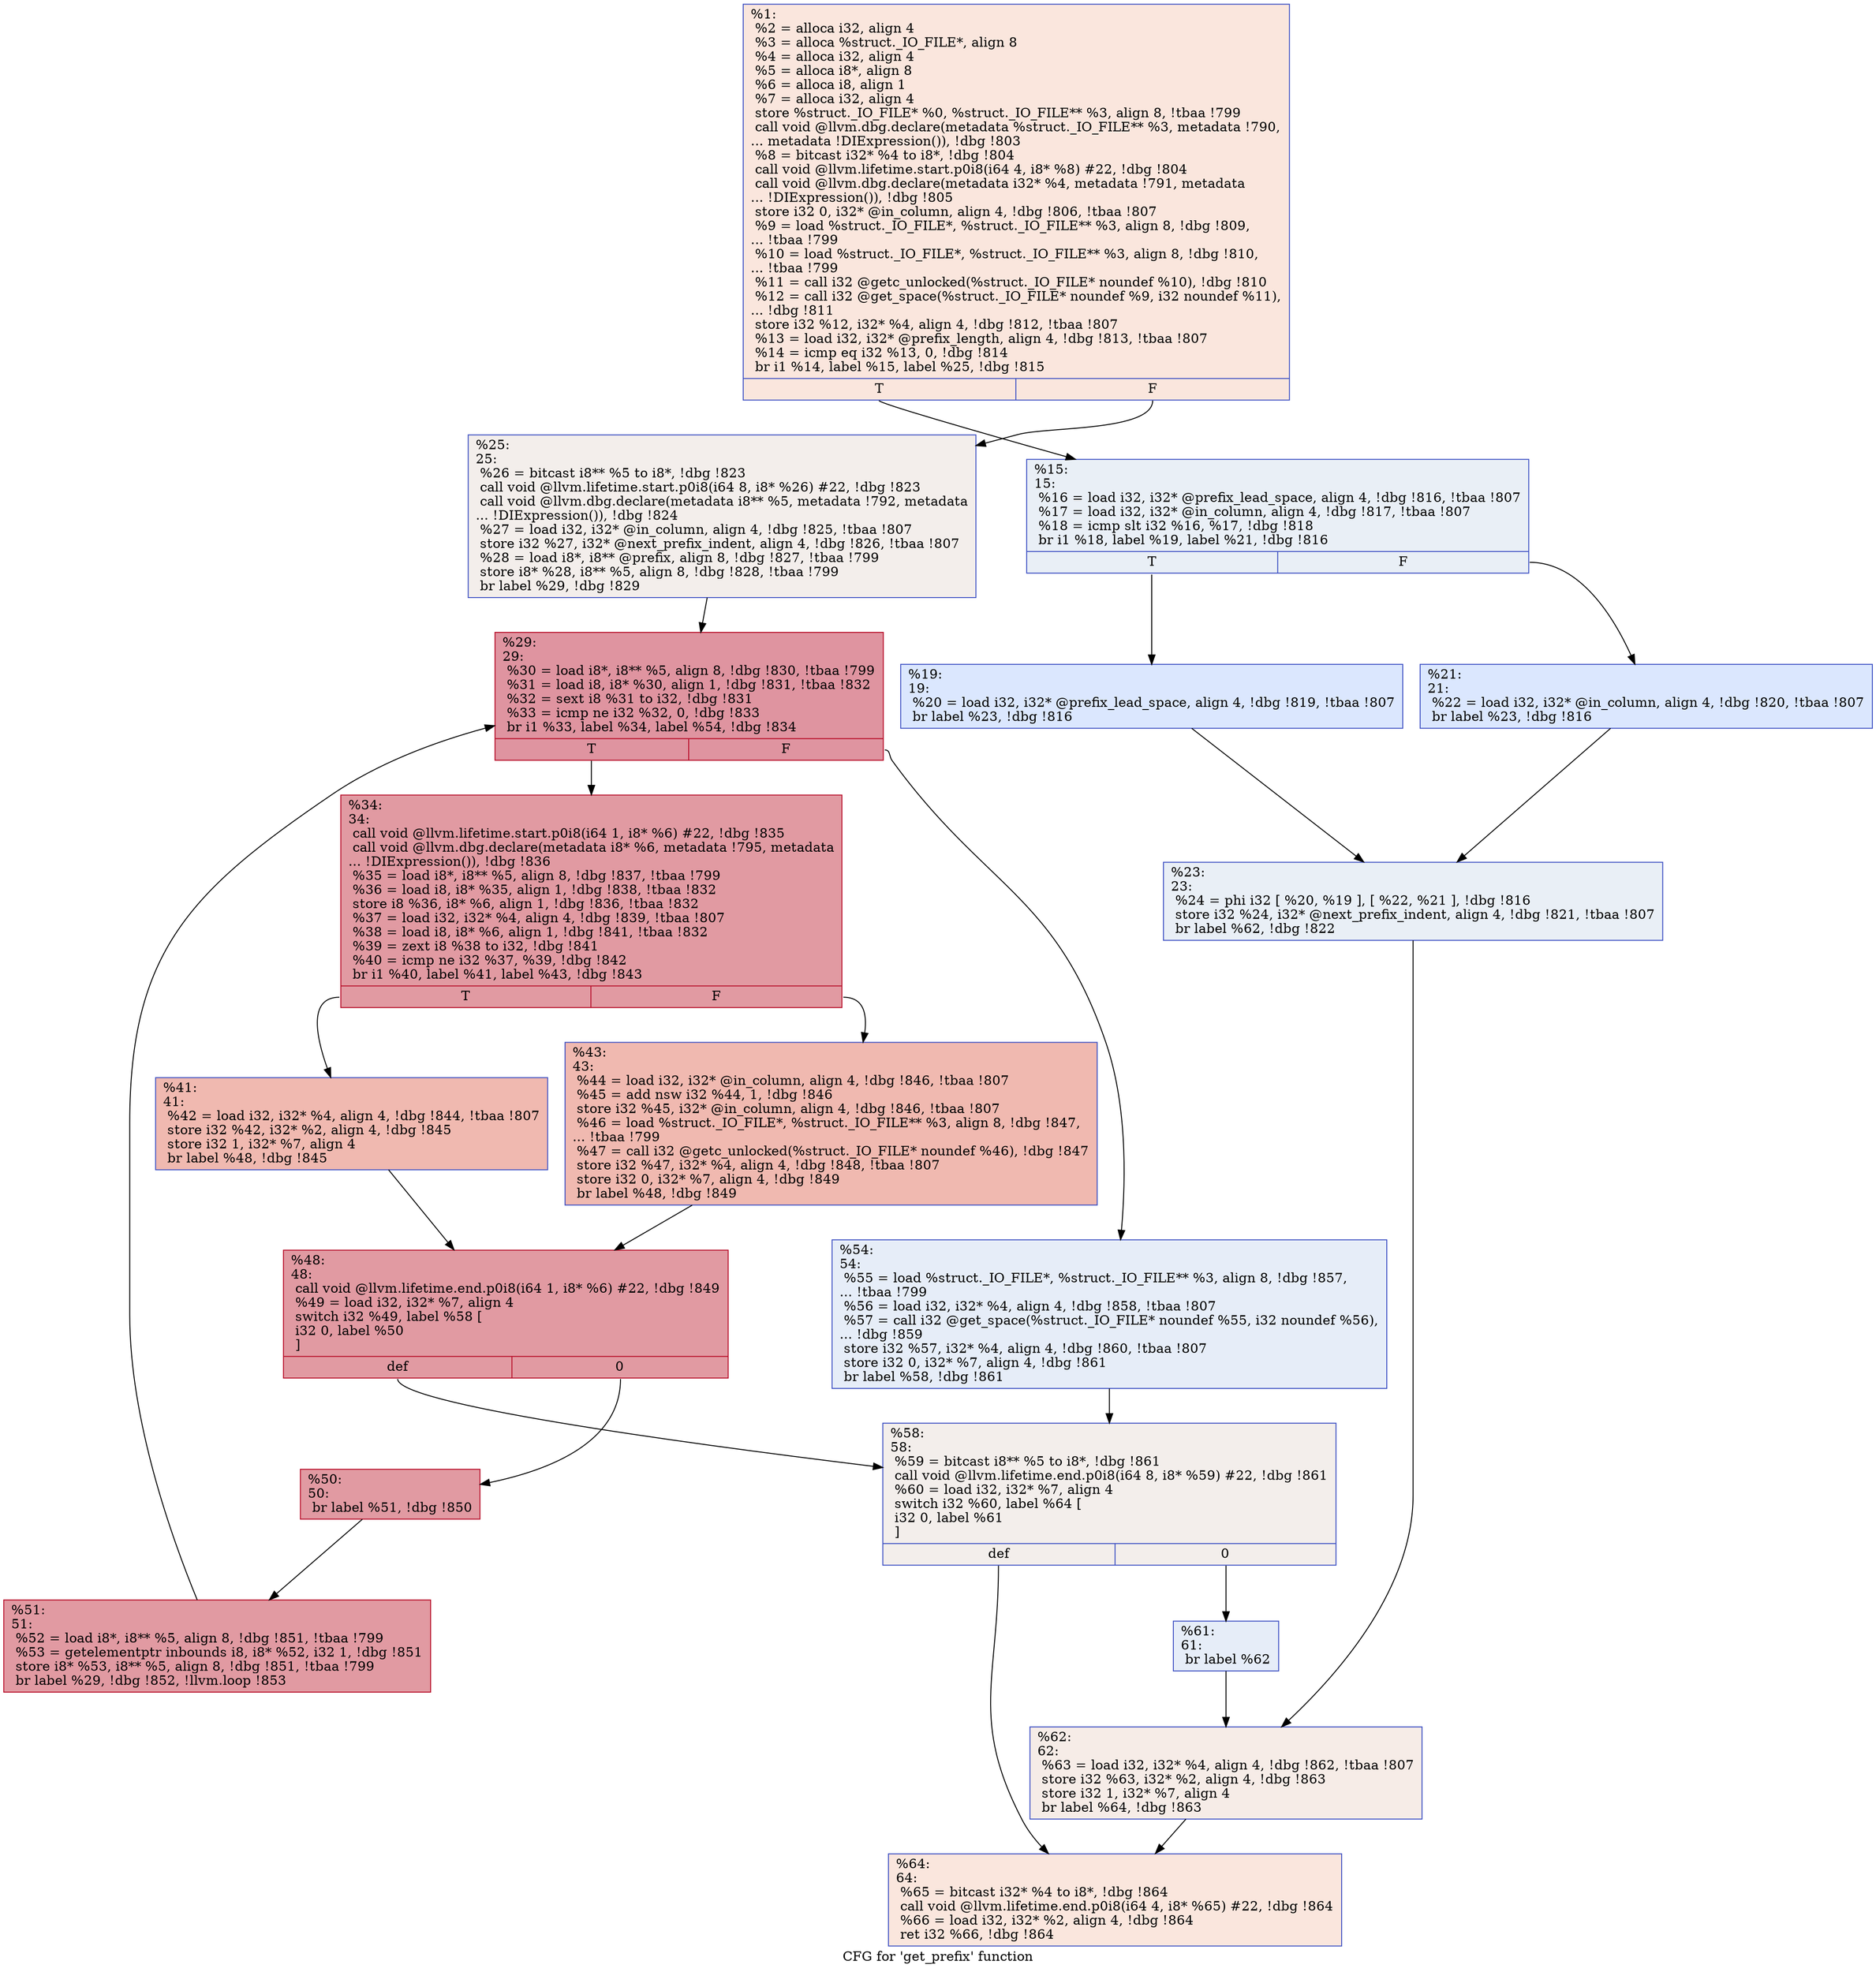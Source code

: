 digraph "CFG for 'get_prefix' function" {
	label="CFG for 'get_prefix' function";

	Node0xc4aeb0 [shape=record,color="#3d50c3ff", style=filled, fillcolor="#f3c7b170",label="{%1:\l  %2 = alloca i32, align 4\l  %3 = alloca %struct._IO_FILE*, align 8\l  %4 = alloca i32, align 4\l  %5 = alloca i8*, align 8\l  %6 = alloca i8, align 1\l  %7 = alloca i32, align 4\l  store %struct._IO_FILE* %0, %struct._IO_FILE** %3, align 8, !tbaa !799\l  call void @llvm.dbg.declare(metadata %struct._IO_FILE** %3, metadata !790,\l... metadata !DIExpression()), !dbg !803\l  %8 = bitcast i32* %4 to i8*, !dbg !804\l  call void @llvm.lifetime.start.p0i8(i64 4, i8* %8) #22, !dbg !804\l  call void @llvm.dbg.declare(metadata i32* %4, metadata !791, metadata\l... !DIExpression()), !dbg !805\l  store i32 0, i32* @in_column, align 4, !dbg !806, !tbaa !807\l  %9 = load %struct._IO_FILE*, %struct._IO_FILE** %3, align 8, !dbg !809,\l... !tbaa !799\l  %10 = load %struct._IO_FILE*, %struct._IO_FILE** %3, align 8, !dbg !810,\l... !tbaa !799\l  %11 = call i32 @getc_unlocked(%struct._IO_FILE* noundef %10), !dbg !810\l  %12 = call i32 @get_space(%struct._IO_FILE* noundef %9, i32 noundef %11),\l... !dbg !811\l  store i32 %12, i32* %4, align 4, !dbg !812, !tbaa !807\l  %13 = load i32, i32* @prefix_length, align 4, !dbg !813, !tbaa !807\l  %14 = icmp eq i32 %13, 0, !dbg !814\l  br i1 %14, label %15, label %25, !dbg !815\l|{<s0>T|<s1>F}}"];
	Node0xc4aeb0:s0 -> Node0xc4ea00;
	Node0xc4aeb0:s1 -> Node0xc4eb40;
	Node0xc4ea00 [shape=record,color="#3d50c3ff", style=filled, fillcolor="#cedaeb70",label="{%15:\l15:                                               \l  %16 = load i32, i32* @prefix_lead_space, align 4, !dbg !816, !tbaa !807\l  %17 = load i32, i32* @in_column, align 4, !dbg !817, !tbaa !807\l  %18 = icmp slt i32 %16, %17, !dbg !818\l  br i1 %18, label %19, label %21, !dbg !816\l|{<s0>T|<s1>F}}"];
	Node0xc4ea00:s0 -> Node0xc4ea50;
	Node0xc4ea00:s1 -> Node0xc4eaa0;
	Node0xc4ea50 [shape=record,color="#3d50c3ff", style=filled, fillcolor="#aec9fc70",label="{%19:\l19:                                               \l  %20 = load i32, i32* @prefix_lead_space, align 4, !dbg !819, !tbaa !807\l  br label %23, !dbg !816\l}"];
	Node0xc4ea50 -> Node0xc4eaf0;
	Node0xc4eaa0 [shape=record,color="#3d50c3ff", style=filled, fillcolor="#aec9fc70",label="{%21:\l21:                                               \l  %22 = load i32, i32* @in_column, align 4, !dbg !820, !tbaa !807\l  br label %23, !dbg !816\l}"];
	Node0xc4eaa0 -> Node0xc4eaf0;
	Node0xc4eaf0 [shape=record,color="#3d50c3ff", style=filled, fillcolor="#cedaeb70",label="{%23:\l23:                                               \l  %24 = phi i32 [ %20, %19 ], [ %22, %21 ], !dbg !816\l  store i32 %24, i32* @next_prefix_indent, align 4, !dbg !821, !tbaa !807\l  br label %62, !dbg !822\l}"];
	Node0xc4eaf0 -> Node0xc4eeb0;
	Node0xc4eb40 [shape=record,color="#3d50c3ff", style=filled, fillcolor="#e5d8d170",label="{%25:\l25:                                               \l  %26 = bitcast i8** %5 to i8*, !dbg !823\l  call void @llvm.lifetime.start.p0i8(i64 8, i8* %26) #22, !dbg !823\l  call void @llvm.dbg.declare(metadata i8** %5, metadata !792, metadata\l... !DIExpression()), !dbg !824\l  %27 = load i32, i32* @in_column, align 4, !dbg !825, !tbaa !807\l  store i32 %27, i32* @next_prefix_indent, align 4, !dbg !826, !tbaa !807\l  %28 = load i8*, i8** @prefix, align 8, !dbg !827, !tbaa !799\l  store i8* %28, i8** %5, align 8, !dbg !828, !tbaa !799\l  br label %29, !dbg !829\l}"];
	Node0xc4eb40 -> Node0xc4eb90;
	Node0xc4eb90 [shape=record,color="#b70d28ff", style=filled, fillcolor="#b70d2870",label="{%29:\l29:                                               \l  %30 = load i8*, i8** %5, align 8, !dbg !830, !tbaa !799\l  %31 = load i8, i8* %30, align 1, !dbg !831, !tbaa !832\l  %32 = sext i8 %31 to i32, !dbg !831\l  %33 = icmp ne i32 %32, 0, !dbg !833\l  br i1 %33, label %34, label %54, !dbg !834\l|{<s0>T|<s1>F}}"];
	Node0xc4eb90:s0 -> Node0xc4ebe0;
	Node0xc4eb90:s1 -> Node0xc4edc0;
	Node0xc4ebe0 [shape=record,color="#b70d28ff", style=filled, fillcolor="#bb1b2c70",label="{%34:\l34:                                               \l  call void @llvm.lifetime.start.p0i8(i64 1, i8* %6) #22, !dbg !835\l  call void @llvm.dbg.declare(metadata i8* %6, metadata !795, metadata\l... !DIExpression()), !dbg !836\l  %35 = load i8*, i8** %5, align 8, !dbg !837, !tbaa !799\l  %36 = load i8, i8* %35, align 1, !dbg !838, !tbaa !832\l  store i8 %36, i8* %6, align 1, !dbg !836, !tbaa !832\l  %37 = load i32, i32* %4, align 4, !dbg !839, !tbaa !807\l  %38 = load i8, i8* %6, align 1, !dbg !841, !tbaa !832\l  %39 = zext i8 %38 to i32, !dbg !841\l  %40 = icmp ne i32 %37, %39, !dbg !842\l  br i1 %40, label %41, label %43, !dbg !843\l|{<s0>T|<s1>F}}"];
	Node0xc4ebe0:s0 -> Node0xc4ec30;
	Node0xc4ebe0:s1 -> Node0xc4ec80;
	Node0xc4ec30 [shape=record,color="#3d50c3ff", style=filled, fillcolor="#de614d70",label="{%41:\l41:                                               \l  %42 = load i32, i32* %4, align 4, !dbg !844, !tbaa !807\l  store i32 %42, i32* %2, align 4, !dbg !845\l  store i32 1, i32* %7, align 4\l  br label %48, !dbg !845\l}"];
	Node0xc4ec30 -> Node0xc4ecd0;
	Node0xc4ec80 [shape=record,color="#3d50c3ff", style=filled, fillcolor="#de614d70",label="{%43:\l43:                                               \l  %44 = load i32, i32* @in_column, align 4, !dbg !846, !tbaa !807\l  %45 = add nsw i32 %44, 1, !dbg !846\l  store i32 %45, i32* @in_column, align 4, !dbg !846, !tbaa !807\l  %46 = load %struct._IO_FILE*, %struct._IO_FILE** %3, align 8, !dbg !847,\l... !tbaa !799\l  %47 = call i32 @getc_unlocked(%struct._IO_FILE* noundef %46), !dbg !847\l  store i32 %47, i32* %4, align 4, !dbg !848, !tbaa !807\l  store i32 0, i32* %7, align 4, !dbg !849\l  br label %48, !dbg !849\l}"];
	Node0xc4ec80 -> Node0xc4ecd0;
	Node0xc4ecd0 [shape=record,color="#b70d28ff", style=filled, fillcolor="#bb1b2c70",label="{%48:\l48:                                               \l  call void @llvm.lifetime.end.p0i8(i64 1, i8* %6) #22, !dbg !849\l  %49 = load i32, i32* %7, align 4\l  switch i32 %49, label %58 [\l    i32 0, label %50\l  ]\l|{<s0>def|<s1>0}}"];
	Node0xc4ecd0:s0 -> Node0xc4ee10;
	Node0xc4ecd0:s1 -> Node0xc4ed20;
	Node0xc4ed20 [shape=record,color="#b70d28ff", style=filled, fillcolor="#bb1b2c70",label="{%50:\l50:                                               \l  br label %51, !dbg !850\l}"];
	Node0xc4ed20 -> Node0xc4ed70;
	Node0xc4ed70 [shape=record,color="#b70d28ff", style=filled, fillcolor="#bb1b2c70",label="{%51:\l51:                                               \l  %52 = load i8*, i8** %5, align 8, !dbg !851, !tbaa !799\l  %53 = getelementptr inbounds i8, i8* %52, i32 1, !dbg !851\l  store i8* %53, i8** %5, align 8, !dbg !851, !tbaa !799\l  br label %29, !dbg !852, !llvm.loop !853\l}"];
	Node0xc4ed70 -> Node0xc4eb90;
	Node0xc4edc0 [shape=record,color="#3d50c3ff", style=filled, fillcolor="#c7d7f070",label="{%54:\l54:                                               \l  %55 = load %struct._IO_FILE*, %struct._IO_FILE** %3, align 8, !dbg !857,\l... !tbaa !799\l  %56 = load i32, i32* %4, align 4, !dbg !858, !tbaa !807\l  %57 = call i32 @get_space(%struct._IO_FILE* noundef %55, i32 noundef %56),\l... !dbg !859\l  store i32 %57, i32* %4, align 4, !dbg !860, !tbaa !807\l  store i32 0, i32* %7, align 4, !dbg !861\l  br label %58, !dbg !861\l}"];
	Node0xc4edc0 -> Node0xc4ee10;
	Node0xc4ee10 [shape=record,color="#3d50c3ff", style=filled, fillcolor="#e5d8d170",label="{%58:\l58:                                               \l  %59 = bitcast i8** %5 to i8*, !dbg !861\l  call void @llvm.lifetime.end.p0i8(i64 8, i8* %59) #22, !dbg !861\l  %60 = load i32, i32* %7, align 4\l  switch i32 %60, label %64 [\l    i32 0, label %61\l  ]\l|{<s0>def|<s1>0}}"];
	Node0xc4ee10:s0 -> Node0xc4ef00;
	Node0xc4ee10:s1 -> Node0xc4ee60;
	Node0xc4ee60 [shape=record,color="#3d50c3ff", style=filled, fillcolor="#c7d7f070",label="{%61:\l61:                                               \l  br label %62\l}"];
	Node0xc4ee60 -> Node0xc4eeb0;
	Node0xc4eeb0 [shape=record,color="#3d50c3ff", style=filled, fillcolor="#ead5c970",label="{%62:\l62:                                               \l  %63 = load i32, i32* %4, align 4, !dbg !862, !tbaa !807\l  store i32 %63, i32* %2, align 4, !dbg !863\l  store i32 1, i32* %7, align 4\l  br label %64, !dbg !863\l}"];
	Node0xc4eeb0 -> Node0xc4ef00;
	Node0xc4ef00 [shape=record,color="#3d50c3ff", style=filled, fillcolor="#f3c7b170",label="{%64:\l64:                                               \l  %65 = bitcast i32* %4 to i8*, !dbg !864\l  call void @llvm.lifetime.end.p0i8(i64 4, i8* %65) #22, !dbg !864\l  %66 = load i32, i32* %2, align 4, !dbg !864\l  ret i32 %66, !dbg !864\l}"];
}
